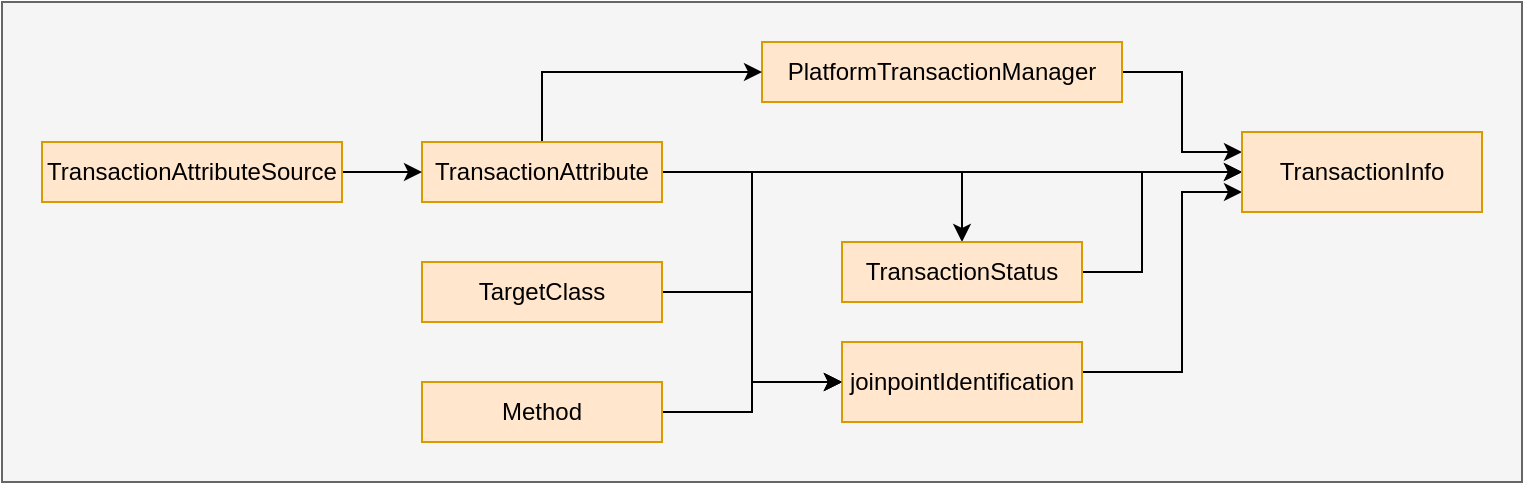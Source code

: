 <mxfile version="15.8.7" type="device"><diagram id="QbIYZbe8upxb87D0adaH" name="Page-1"><mxGraphModel dx="904" dy="680" grid="1" gridSize="10" guides="1" tooltips="1" connect="1" arrows="1" fold="1" page="1" pageScale="1" pageWidth="850" pageHeight="1100" math="0" shadow="0"><root><mxCell id="0"/><mxCell id="1" parent="0"/><mxCell id="Ewufl3kPcBHmOtt6zMkH-89" value="" style="rounded=0;whiteSpace=wrap;html=1;fontFamily=Helvetica;fontSize=10;fillColor=#f5f5f5;fontColor=#333333;strokeColor=#666666;" vertex="1" parent="1"><mxGeometry x="40" y="40" width="760" height="240" as="geometry"/></mxCell><mxCell id="Ewufl3kPcBHmOtt6zMkH-43" style="edgeStyle=orthogonalEdgeStyle;rounded=0;orthogonalLoop=1;jettySize=auto;html=1;entryX=0;entryY=0.5;entryDx=0;entryDy=0;fontSize=10;" edge="1" parent="1" source="Ewufl3kPcBHmOtt6zMkH-1" target="Ewufl3kPcBHmOtt6zMkH-26"><mxGeometry relative="1" as="geometry"/></mxCell><mxCell id="Ewufl3kPcBHmOtt6zMkH-1" value="Method" style="rounded=0;whiteSpace=wrap;html=1;fillColor=#ffe6cc;strokeColor=#d79b00;" vertex="1" parent="1"><mxGeometry x="250" y="230" width="120" height="30" as="geometry"/></mxCell><mxCell id="Ewufl3kPcBHmOtt6zMkH-30" style="edgeStyle=orthogonalEdgeStyle;rounded=0;orthogonalLoop=1;jettySize=auto;html=1;entryX=0;entryY=0.25;entryDx=0;entryDy=0;fontSize=10;" edge="1" parent="1" source="Ewufl3kPcBHmOtt6zMkH-24" target="Ewufl3kPcBHmOtt6zMkH-29"><mxGeometry relative="1" as="geometry"/></mxCell><mxCell id="Ewufl3kPcBHmOtt6zMkH-24" value="PlatformTransactionManager" style="rounded=0;whiteSpace=wrap;html=1;fillColor=#ffe6cc;strokeColor=#d79b00;" vertex="1" parent="1"><mxGeometry x="420" y="60" width="180" height="30" as="geometry"/></mxCell><mxCell id="Ewufl3kPcBHmOtt6zMkH-31" style="edgeStyle=orthogonalEdgeStyle;rounded=0;orthogonalLoop=1;jettySize=auto;html=1;entryX=0;entryY=0.5;entryDx=0;entryDy=0;fontSize=10;" edge="1" parent="1" source="Ewufl3kPcBHmOtt6zMkH-25" target="Ewufl3kPcBHmOtt6zMkH-29"><mxGeometry relative="1" as="geometry"/></mxCell><mxCell id="Ewufl3kPcBHmOtt6zMkH-37" style="edgeStyle=orthogonalEdgeStyle;rounded=0;orthogonalLoop=1;jettySize=auto;html=1;entryX=0;entryY=0.5;entryDx=0;entryDy=0;fontSize=10;" edge="1" parent="1" source="Ewufl3kPcBHmOtt6zMkH-25" target="Ewufl3kPcBHmOtt6zMkH-24"><mxGeometry relative="1" as="geometry"><Array as="points"><mxPoint x="310" y="75"/></Array></mxGeometry></mxCell><mxCell id="Ewufl3kPcBHmOtt6zMkH-46" style="edgeStyle=orthogonalEdgeStyle;rounded=0;orthogonalLoop=1;jettySize=auto;html=1;entryX=0;entryY=0.5;entryDx=0;entryDy=0;fontSize=10;" edge="1" parent="1" source="Ewufl3kPcBHmOtt6zMkH-25" target="Ewufl3kPcBHmOtt6zMkH-26"><mxGeometry relative="1" as="geometry"/></mxCell><mxCell id="Ewufl3kPcBHmOtt6zMkH-47" style="edgeStyle=orthogonalEdgeStyle;rounded=0;orthogonalLoop=1;jettySize=auto;html=1;fontSize=10;" edge="1" parent="1" source="Ewufl3kPcBHmOtt6zMkH-25" target="Ewufl3kPcBHmOtt6zMkH-27"><mxGeometry relative="1" as="geometry"/></mxCell><mxCell id="Ewufl3kPcBHmOtt6zMkH-25" value="TransactionAttribute" style="rounded=0;whiteSpace=wrap;html=1;fillColor=#ffe6cc;strokeColor=#d79b00;" vertex="1" parent="1"><mxGeometry x="250" y="110" width="120" height="30" as="geometry"/></mxCell><mxCell id="Ewufl3kPcBHmOtt6zMkH-33" style="edgeStyle=orthogonalEdgeStyle;rounded=0;orthogonalLoop=1;jettySize=auto;html=1;entryX=0;entryY=0.75;entryDx=0;entryDy=0;fontSize=10;" edge="1" parent="1" source="Ewufl3kPcBHmOtt6zMkH-26" target="Ewufl3kPcBHmOtt6zMkH-29"><mxGeometry relative="1" as="geometry"><Array as="points"><mxPoint x="630" y="225"/></Array></mxGeometry></mxCell><mxCell id="Ewufl3kPcBHmOtt6zMkH-26" value="joinpointIdentification" style="rounded=0;whiteSpace=wrap;html=1;fillColor=#ffe6cc;strokeColor=#d79b00;" vertex="1" parent="1"><mxGeometry x="460" y="210" width="120" height="40" as="geometry"/></mxCell><mxCell id="Ewufl3kPcBHmOtt6zMkH-32" style="edgeStyle=orthogonalEdgeStyle;rounded=0;orthogonalLoop=1;jettySize=auto;html=1;entryX=0;entryY=0.5;entryDx=0;entryDy=0;fontSize=10;exitX=1;exitY=0.25;exitDx=0;exitDy=0;" edge="1" parent="1" source="Ewufl3kPcBHmOtt6zMkH-27" target="Ewufl3kPcBHmOtt6zMkH-29"><mxGeometry relative="1" as="geometry"><Array as="points"><mxPoint x="580" y="175"/><mxPoint x="610" y="175"/><mxPoint x="610" y="125"/></Array></mxGeometry></mxCell><mxCell id="Ewufl3kPcBHmOtt6zMkH-27" value="TransactionStatus" style="rounded=0;whiteSpace=wrap;html=1;fillColor=#ffe6cc;strokeColor=#d79b00;" vertex="1" parent="1"><mxGeometry x="460" y="160" width="120" height="30" as="geometry"/></mxCell><mxCell id="Ewufl3kPcBHmOtt6zMkH-29" value="TransactionInfo" style="rounded=0;whiteSpace=wrap;html=1;fillColor=#ffe6cc;strokeColor=#d79b00;" vertex="1" parent="1"><mxGeometry x="660" y="105" width="120" height="40" as="geometry"/></mxCell><mxCell id="Ewufl3kPcBHmOtt6zMkH-36" style="edgeStyle=orthogonalEdgeStyle;rounded=0;orthogonalLoop=1;jettySize=auto;html=1;entryX=0;entryY=0.5;entryDx=0;entryDy=0;fontSize=10;" edge="1" parent="1" source="Ewufl3kPcBHmOtt6zMkH-34" target="Ewufl3kPcBHmOtt6zMkH-25"><mxGeometry relative="1" as="geometry"/></mxCell><mxCell id="Ewufl3kPcBHmOtt6zMkH-34" value="TransactionAttributeSource" style="rounded=0;whiteSpace=wrap;html=1;fillColor=#ffe6cc;strokeColor=#d79b00;" vertex="1" parent="1"><mxGeometry x="60" y="110" width="150" height="30" as="geometry"/></mxCell><mxCell id="Ewufl3kPcBHmOtt6zMkH-45" style="edgeStyle=orthogonalEdgeStyle;rounded=0;orthogonalLoop=1;jettySize=auto;html=1;entryX=0;entryY=0.5;entryDx=0;entryDy=0;fontSize=10;" edge="1" parent="1" source="Ewufl3kPcBHmOtt6zMkH-39" target="Ewufl3kPcBHmOtt6zMkH-26"><mxGeometry relative="1" as="geometry"/></mxCell><mxCell id="Ewufl3kPcBHmOtt6zMkH-39" value="TargetClass" style="rounded=0;whiteSpace=wrap;html=1;fillColor=#ffe6cc;strokeColor=#d79b00;" vertex="1" parent="1"><mxGeometry x="250" y="170" width="120" height="30" as="geometry"/></mxCell></root></mxGraphModel></diagram></mxfile>